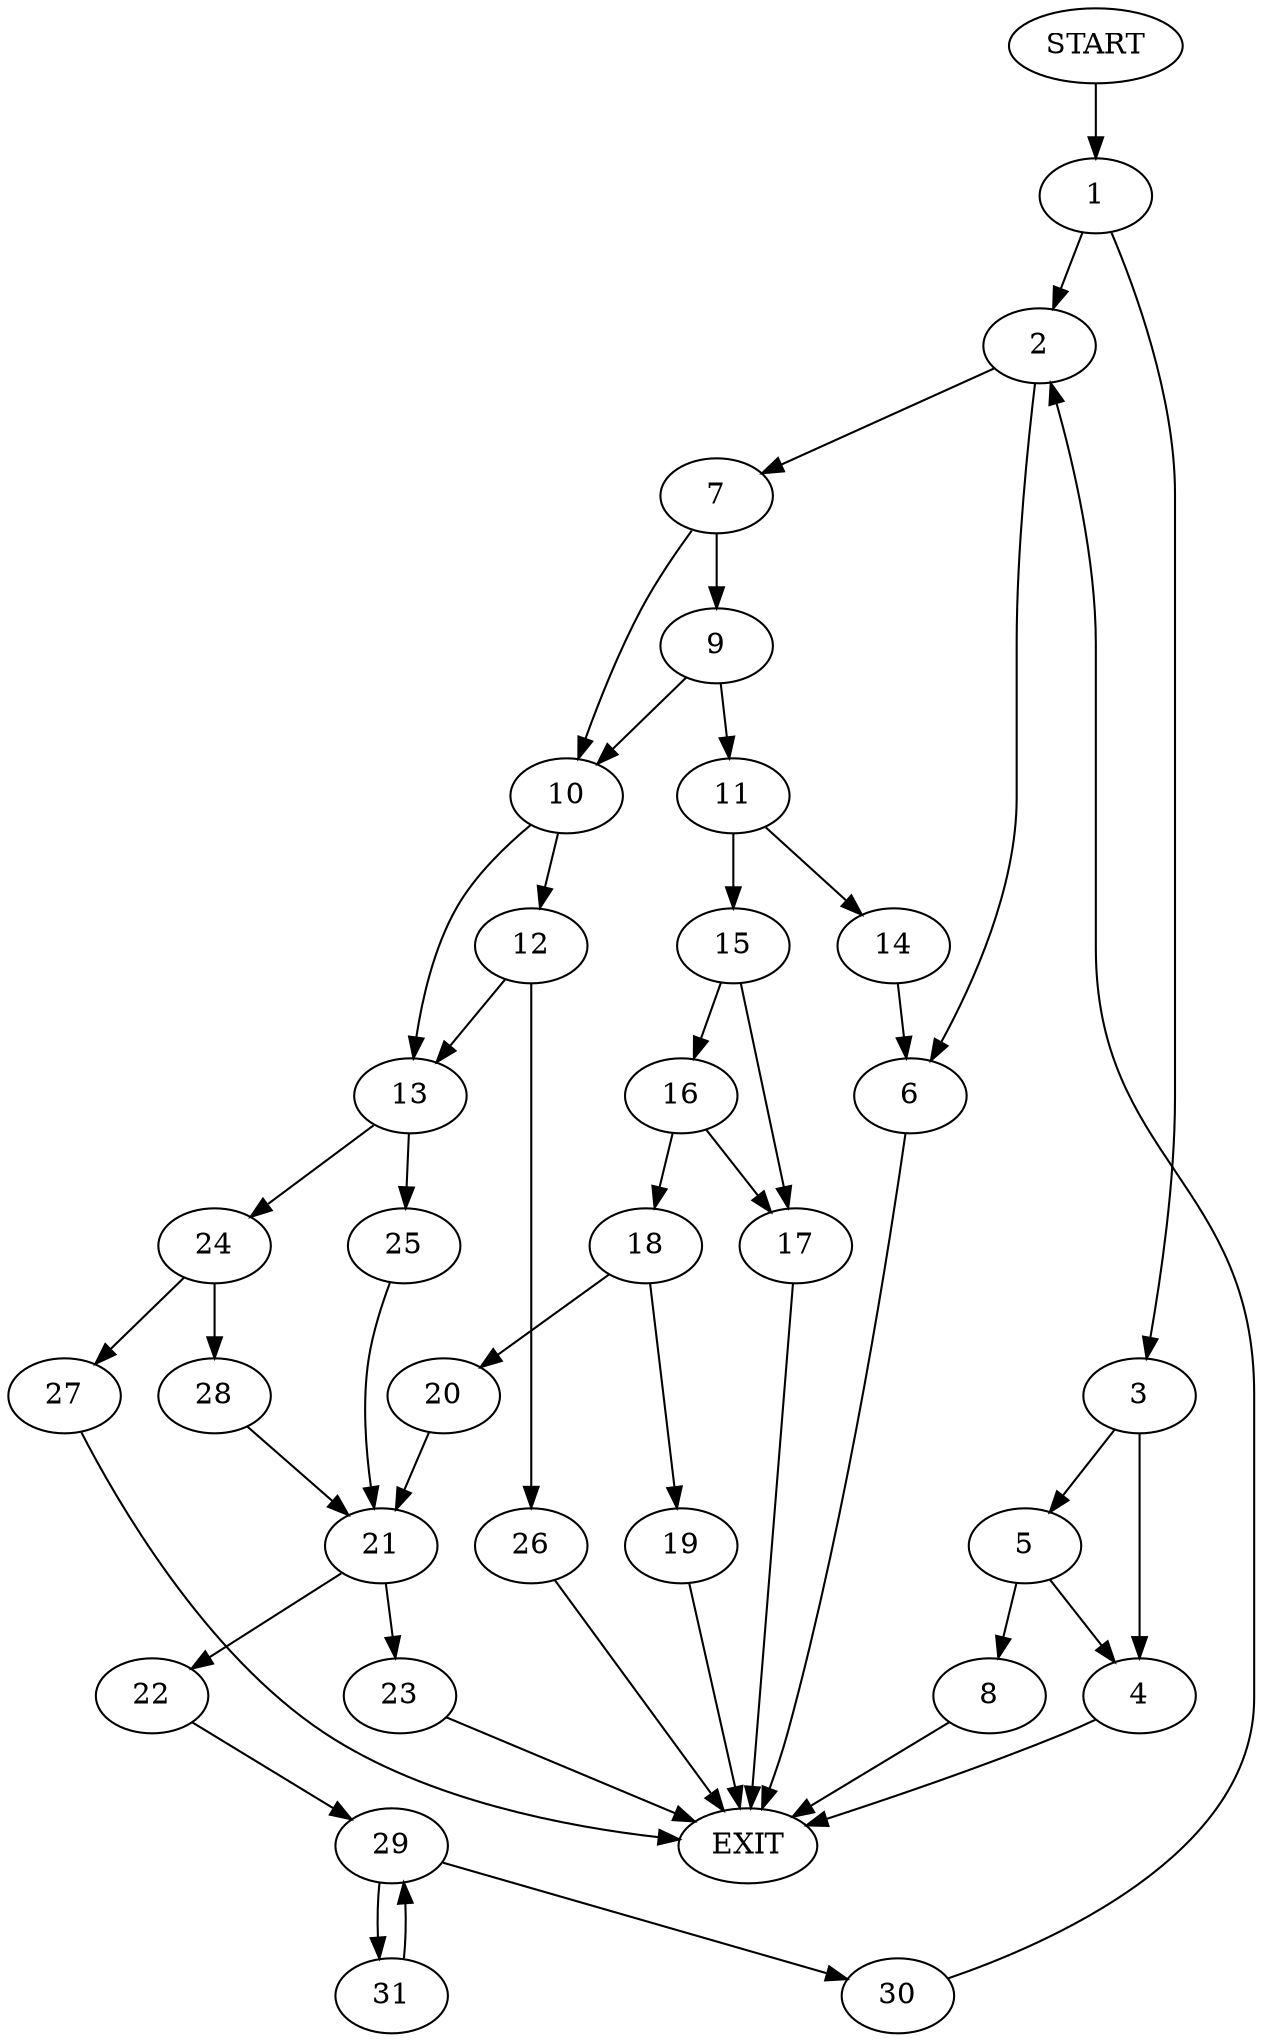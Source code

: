 digraph {
0 [label="START"]
32 [label="EXIT"]
0 -> 1
1 -> 2
1 -> 3
3 -> 4
3 -> 5
2 -> 6
2 -> 7
5 -> 8
5 -> 4
4 -> 32
8 -> 32
6 -> 32
7 -> 9
7 -> 10
9 -> 11
9 -> 10
10 -> 12
10 -> 13
11 -> 14
11 -> 15
14 -> 6
15 -> 16
15 -> 17
16 -> 17
16 -> 18
17 -> 32
18 -> 19
18 -> 20
19 -> 32
20 -> 21
21 -> 22
21 -> 23
13 -> 24
13 -> 25
12 -> 13
12 -> 26
26 -> 32
24 -> 27
24 -> 28
25 -> 21
27 -> 32
28 -> 21
23 -> 32
22 -> 29
29 -> 30
29 -> 31
31 -> 29
30 -> 2
}
